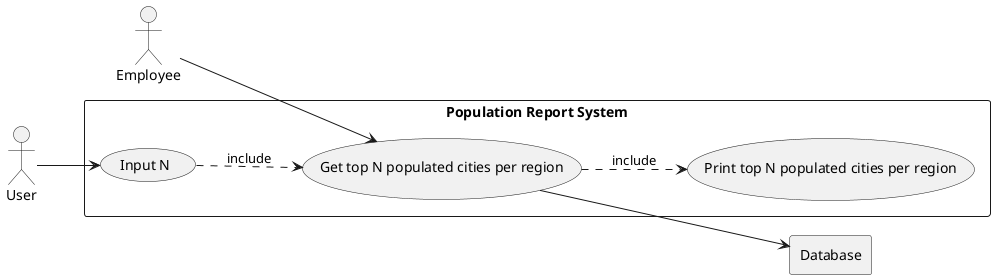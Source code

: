 @startuml
left to right direction
actor E as "Employee"
actor U as "User"

rectangle "Population Report System" {
    usecase UC14 as "Get top N populated cities per region"

    usecase UC14b as "Input N"
    usecase UC14a as "Print top N populated cities per region"
}
rectangle Database

U --> UC14b
UC14b ..> UC14 : include
E --> UC14
UC14 ..> UC14a : include
UC14 --> Database

@enduml